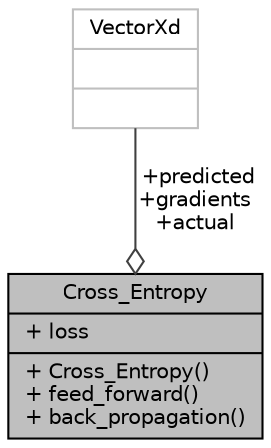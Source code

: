 digraph "Cross_Entropy"
{
 // LATEX_PDF_SIZE
  edge [fontname="Helvetica",fontsize="10",labelfontname="Helvetica",labelfontsize="10"];
  node [fontname="Helvetica",fontsize="10",shape=record];
  Node1 [label="{Cross_Entropy\n|+ loss\l|+ Cross_Entropy()\l+ feed_forward()\l+ back_propagation()\l}",height=0.2,width=0.4,color="black", fillcolor="grey75", style="filled", fontcolor="black",tooltip="Cross Entropy Layer."];
  Node2 -> Node1 [color="grey25",fontsize="10",style="solid",label=" +predicted\n+gradients\n+actual" ,arrowhead="odiamond",fontname="Helvetica"];
  Node2 [label="{VectorXd\n||}",height=0.2,width=0.4,color="grey75", fillcolor="white", style="filled",tooltip=" "];
}
